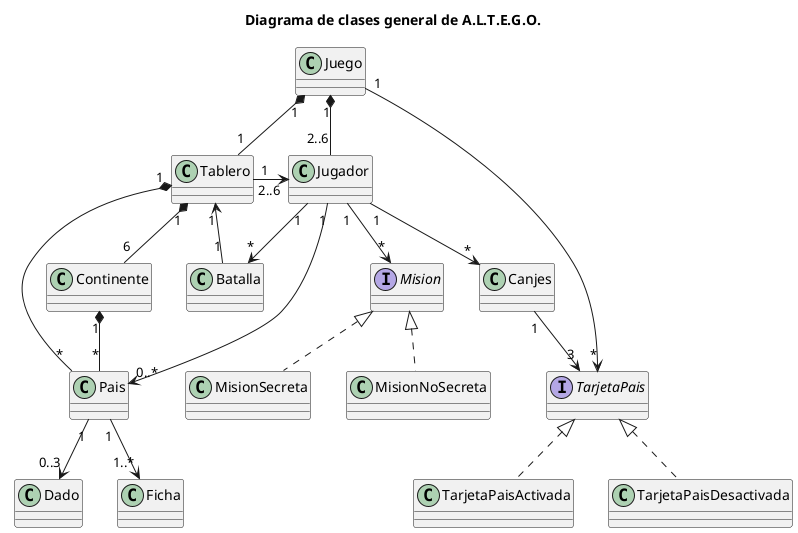 @startuml

title "Diagrama de clases general de A.L.T.E.G.O."
class Juego{
{method} 
}

interface TarjetaPais{
{field} 
{method} 
}

class TarjetaPaisActivada{
{field} 
{method} 
}

class TarjetaPaisDesactivada{
{field} 
{method} 
}

class Tablero{
{field} 
{method} 
}

class Jugador{
{field} 
{method} 
}

class Pais{
{field} 
{method} 
}

class Dado{
{field} 
{method} 
}

interface Mision{
{field} 
{method} 
}

class Batalla{
{field} 
{method} 
}

class Continente{
{field} 
{method} 
}

class MisionSecreta{
{field} 
{method} 
}

class MisionNoSecreta{
{field} 
{method} 
}

class Canjes{
{field} 
{method} 
}

Juego "1" *-- "1" Tablero
Juego "1" *-- "2..6" Jugador
Tablero "1" *-- "*" Pais
Jugador "1" --> "0..*" Pais
Jugador "1" --> "*" Batalla
Tablero "1" *-- "6" Continente
Continente "1" *-- "*" Pais
Pais "1" --> "0..3" Dado
Pais "1" --> "1..*" Ficha
Jugador "1" --> "*" Canjes
Jugador "1" --> "*" Mision
Mision <|.. MisionSecreta
Mision <|.. MisionNoSecreta
Juego "1" --> "*" TarjetaPais
TarjetaPais <|.. TarjetaPaisActivada
TarjetaPais <|.. TarjetaPaisDesactivada
Tablero "1" <-- "1" Batalla
Tablero "1  " -> "  2..6" Jugador
Canjes "1" --> "3" TarjetaPais
@enduml